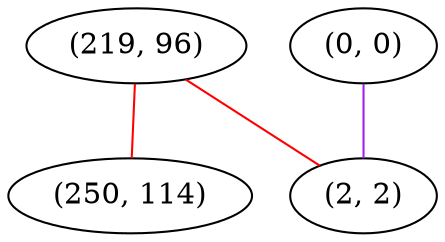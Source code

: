 graph "" {
"(219, 96)";
"(250, 114)";
"(0, 0)";
"(2, 2)";
"(219, 96)" -- "(250, 114)"  [color=red, key=0, weight=1];
"(219, 96)" -- "(2, 2)"  [color=red, key=0, weight=1];
"(0, 0)" -- "(2, 2)"  [color=purple, key=0, weight=4];
}
